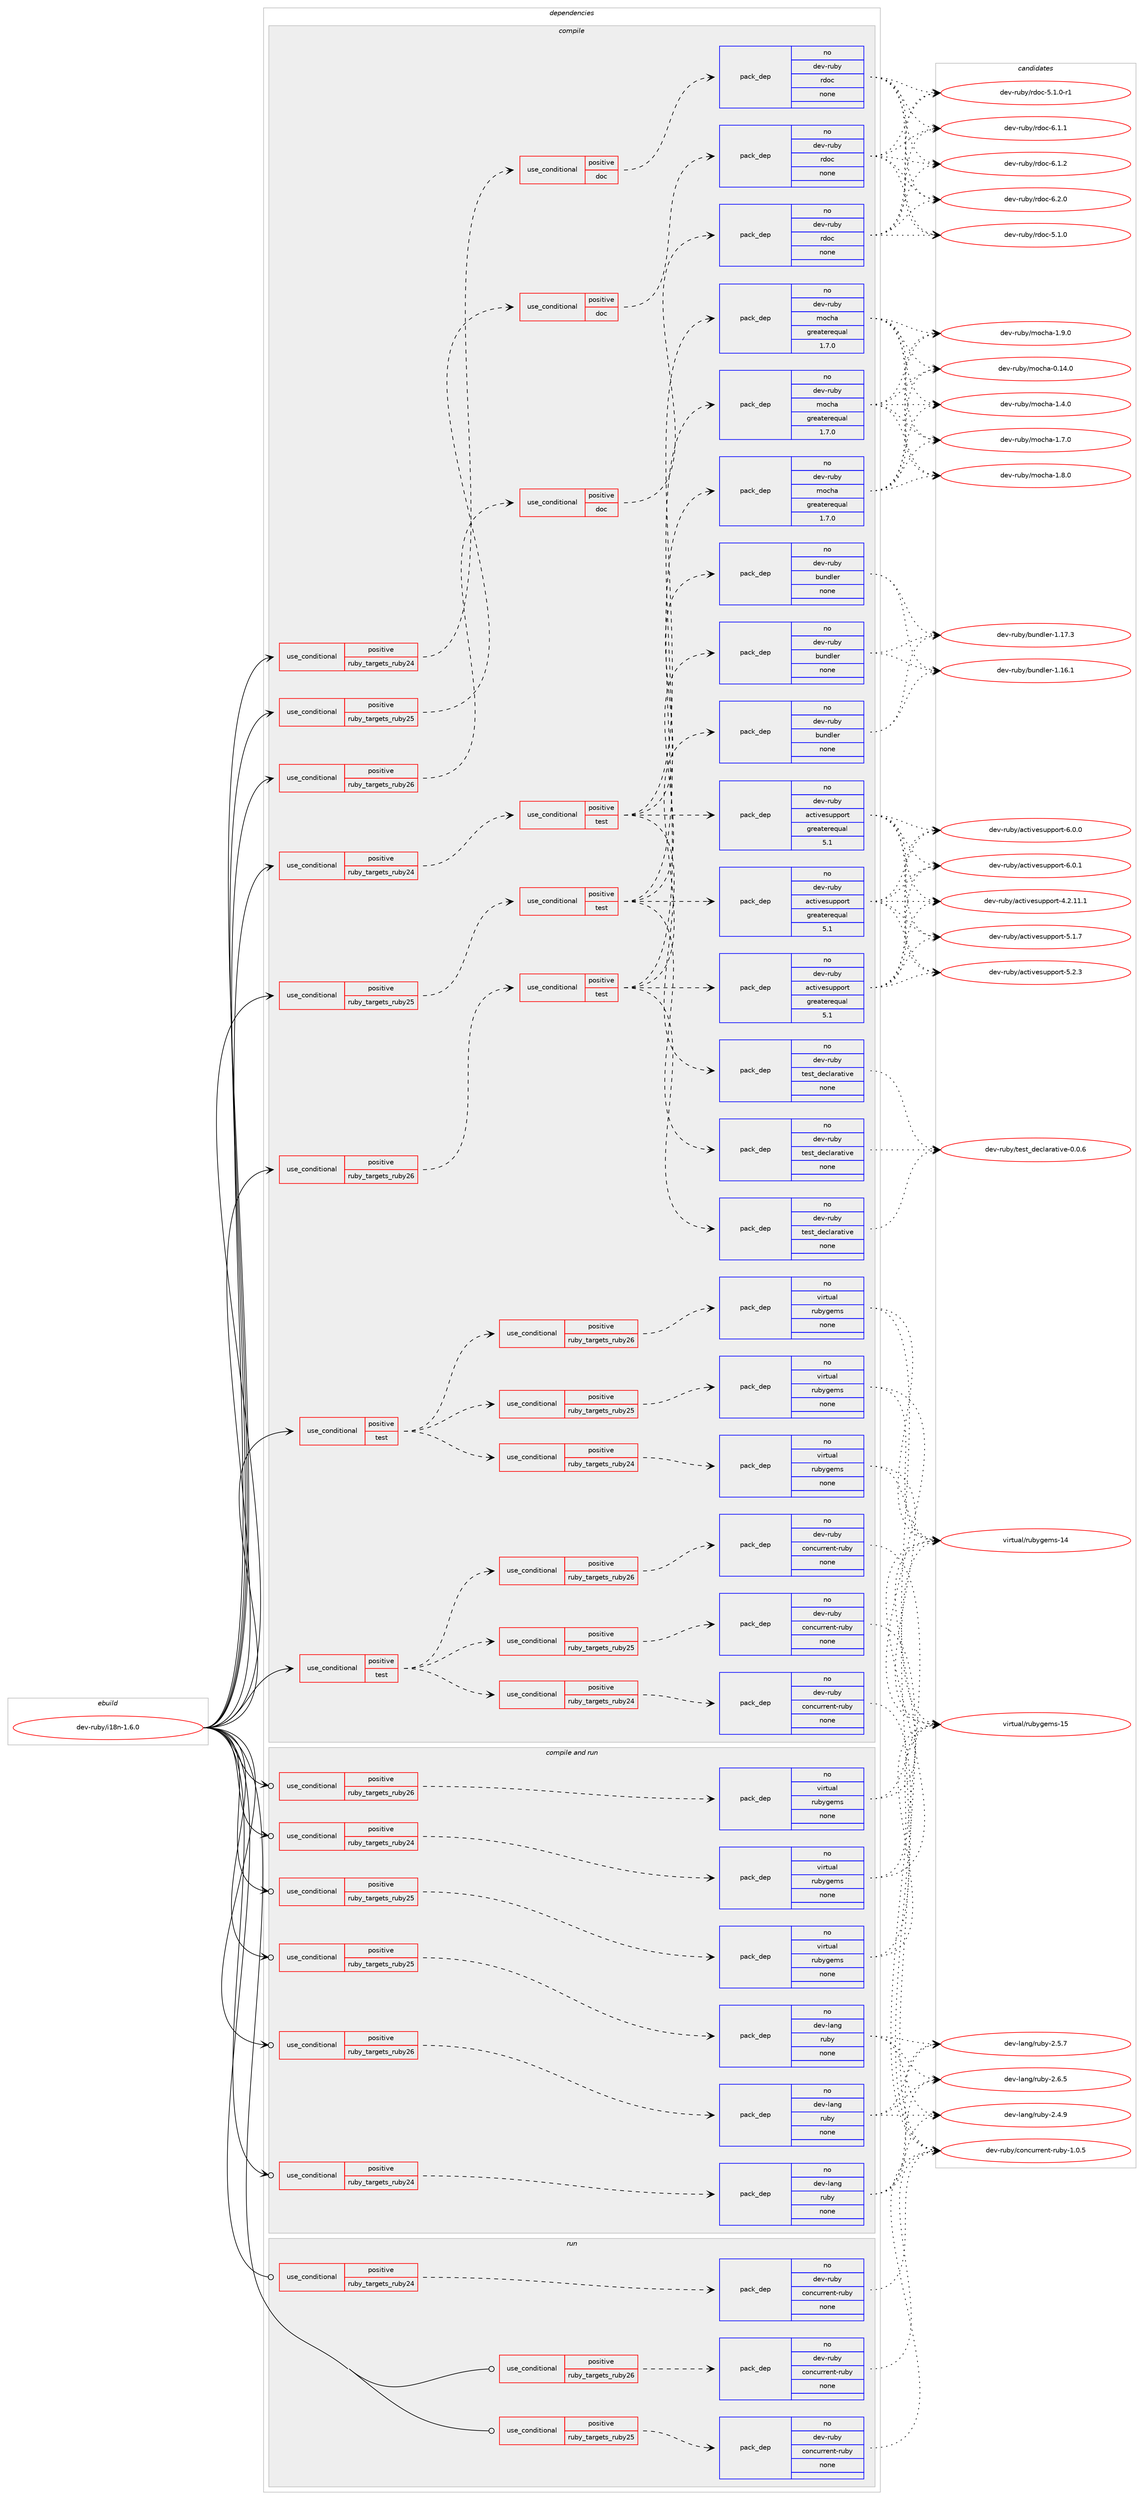 digraph prolog {

# *************
# Graph options
# *************

newrank=true;
concentrate=true;
compound=true;
graph [rankdir=LR,fontname=Helvetica,fontsize=10,ranksep=1.5];#, ranksep=2.5, nodesep=0.2];
edge  [arrowhead=vee];
node  [fontname=Helvetica,fontsize=10];

# **********
# The ebuild
# **********

subgraph cluster_leftcol {
color=gray;
rank=same;
label=<<i>ebuild</i>>;
id [label="dev-ruby/i18n-1.6.0", color=red, width=4, href="../dev-ruby/i18n-1.6.0.svg"];
}

# ****************
# The dependencies
# ****************

subgraph cluster_midcol {
color=gray;
label=<<i>dependencies</i>>;
subgraph cluster_compile {
fillcolor="#eeeeee";
style=filled;
label=<<i>compile</i>>;
subgraph cond165547 {
dependency691480 [label=<<TABLE BORDER="0" CELLBORDER="1" CELLSPACING="0" CELLPADDING="4"><TR><TD ROWSPAN="3" CELLPADDING="10">use_conditional</TD></TR><TR><TD>positive</TD></TR><TR><TD>ruby_targets_ruby24</TD></TR></TABLE>>, shape=none, color=red];
subgraph cond165548 {
dependency691481 [label=<<TABLE BORDER="0" CELLBORDER="1" CELLSPACING="0" CELLPADDING="4"><TR><TD ROWSPAN="3" CELLPADDING="10">use_conditional</TD></TR><TR><TD>positive</TD></TR><TR><TD>doc</TD></TR></TABLE>>, shape=none, color=red];
subgraph pack513960 {
dependency691482 [label=<<TABLE BORDER="0" CELLBORDER="1" CELLSPACING="0" CELLPADDING="4" WIDTH="220"><TR><TD ROWSPAN="6" CELLPADDING="30">pack_dep</TD></TR><TR><TD WIDTH="110">no</TD></TR><TR><TD>dev-ruby</TD></TR><TR><TD>rdoc</TD></TR><TR><TD>none</TD></TR><TR><TD></TD></TR></TABLE>>, shape=none, color=blue];
}
dependency691481:e -> dependency691482:w [weight=20,style="dashed",arrowhead="vee"];
}
dependency691480:e -> dependency691481:w [weight=20,style="dashed",arrowhead="vee"];
}
id:e -> dependency691480:w [weight=20,style="solid",arrowhead="vee"];
subgraph cond165549 {
dependency691483 [label=<<TABLE BORDER="0" CELLBORDER="1" CELLSPACING="0" CELLPADDING="4"><TR><TD ROWSPAN="3" CELLPADDING="10">use_conditional</TD></TR><TR><TD>positive</TD></TR><TR><TD>ruby_targets_ruby24</TD></TR></TABLE>>, shape=none, color=red];
subgraph cond165550 {
dependency691484 [label=<<TABLE BORDER="0" CELLBORDER="1" CELLSPACING="0" CELLPADDING="4"><TR><TD ROWSPAN="3" CELLPADDING="10">use_conditional</TD></TR><TR><TD>positive</TD></TR><TR><TD>test</TD></TR></TABLE>>, shape=none, color=red];
subgraph pack513961 {
dependency691485 [label=<<TABLE BORDER="0" CELLBORDER="1" CELLSPACING="0" CELLPADDING="4" WIDTH="220"><TR><TD ROWSPAN="6" CELLPADDING="30">pack_dep</TD></TR><TR><TD WIDTH="110">no</TD></TR><TR><TD>dev-ruby</TD></TR><TR><TD>activesupport</TD></TR><TR><TD>greaterequal</TD></TR><TR><TD>5.1</TD></TR></TABLE>>, shape=none, color=blue];
}
dependency691484:e -> dependency691485:w [weight=20,style="dashed",arrowhead="vee"];
subgraph pack513962 {
dependency691486 [label=<<TABLE BORDER="0" CELLBORDER="1" CELLSPACING="0" CELLPADDING="4" WIDTH="220"><TR><TD ROWSPAN="6" CELLPADDING="30">pack_dep</TD></TR><TR><TD WIDTH="110">no</TD></TR><TR><TD>dev-ruby</TD></TR><TR><TD>bundler</TD></TR><TR><TD>none</TD></TR><TR><TD></TD></TR></TABLE>>, shape=none, color=blue];
}
dependency691484:e -> dependency691486:w [weight=20,style="dashed",arrowhead="vee"];
subgraph pack513963 {
dependency691487 [label=<<TABLE BORDER="0" CELLBORDER="1" CELLSPACING="0" CELLPADDING="4" WIDTH="220"><TR><TD ROWSPAN="6" CELLPADDING="30">pack_dep</TD></TR><TR><TD WIDTH="110">no</TD></TR><TR><TD>dev-ruby</TD></TR><TR><TD>mocha</TD></TR><TR><TD>greaterequal</TD></TR><TR><TD>1.7.0</TD></TR></TABLE>>, shape=none, color=blue];
}
dependency691484:e -> dependency691487:w [weight=20,style="dashed",arrowhead="vee"];
subgraph pack513964 {
dependency691488 [label=<<TABLE BORDER="0" CELLBORDER="1" CELLSPACING="0" CELLPADDING="4" WIDTH="220"><TR><TD ROWSPAN="6" CELLPADDING="30">pack_dep</TD></TR><TR><TD WIDTH="110">no</TD></TR><TR><TD>dev-ruby</TD></TR><TR><TD>test_declarative</TD></TR><TR><TD>none</TD></TR><TR><TD></TD></TR></TABLE>>, shape=none, color=blue];
}
dependency691484:e -> dependency691488:w [weight=20,style="dashed",arrowhead="vee"];
}
dependency691483:e -> dependency691484:w [weight=20,style="dashed",arrowhead="vee"];
}
id:e -> dependency691483:w [weight=20,style="solid",arrowhead="vee"];
subgraph cond165551 {
dependency691489 [label=<<TABLE BORDER="0" CELLBORDER="1" CELLSPACING="0" CELLPADDING="4"><TR><TD ROWSPAN="3" CELLPADDING="10">use_conditional</TD></TR><TR><TD>positive</TD></TR><TR><TD>ruby_targets_ruby25</TD></TR></TABLE>>, shape=none, color=red];
subgraph cond165552 {
dependency691490 [label=<<TABLE BORDER="0" CELLBORDER="1" CELLSPACING="0" CELLPADDING="4"><TR><TD ROWSPAN="3" CELLPADDING="10">use_conditional</TD></TR><TR><TD>positive</TD></TR><TR><TD>doc</TD></TR></TABLE>>, shape=none, color=red];
subgraph pack513965 {
dependency691491 [label=<<TABLE BORDER="0" CELLBORDER="1" CELLSPACING="0" CELLPADDING="4" WIDTH="220"><TR><TD ROWSPAN="6" CELLPADDING="30">pack_dep</TD></TR><TR><TD WIDTH="110">no</TD></TR><TR><TD>dev-ruby</TD></TR><TR><TD>rdoc</TD></TR><TR><TD>none</TD></TR><TR><TD></TD></TR></TABLE>>, shape=none, color=blue];
}
dependency691490:e -> dependency691491:w [weight=20,style="dashed",arrowhead="vee"];
}
dependency691489:e -> dependency691490:w [weight=20,style="dashed",arrowhead="vee"];
}
id:e -> dependency691489:w [weight=20,style="solid",arrowhead="vee"];
subgraph cond165553 {
dependency691492 [label=<<TABLE BORDER="0" CELLBORDER="1" CELLSPACING="0" CELLPADDING="4"><TR><TD ROWSPAN="3" CELLPADDING="10">use_conditional</TD></TR><TR><TD>positive</TD></TR><TR><TD>ruby_targets_ruby25</TD></TR></TABLE>>, shape=none, color=red];
subgraph cond165554 {
dependency691493 [label=<<TABLE BORDER="0" CELLBORDER="1" CELLSPACING="0" CELLPADDING="4"><TR><TD ROWSPAN="3" CELLPADDING="10">use_conditional</TD></TR><TR><TD>positive</TD></TR><TR><TD>test</TD></TR></TABLE>>, shape=none, color=red];
subgraph pack513966 {
dependency691494 [label=<<TABLE BORDER="0" CELLBORDER="1" CELLSPACING="0" CELLPADDING="4" WIDTH="220"><TR><TD ROWSPAN="6" CELLPADDING="30">pack_dep</TD></TR><TR><TD WIDTH="110">no</TD></TR><TR><TD>dev-ruby</TD></TR><TR><TD>activesupport</TD></TR><TR><TD>greaterequal</TD></TR><TR><TD>5.1</TD></TR></TABLE>>, shape=none, color=blue];
}
dependency691493:e -> dependency691494:w [weight=20,style="dashed",arrowhead="vee"];
subgraph pack513967 {
dependency691495 [label=<<TABLE BORDER="0" CELLBORDER="1" CELLSPACING="0" CELLPADDING="4" WIDTH="220"><TR><TD ROWSPAN="6" CELLPADDING="30">pack_dep</TD></TR><TR><TD WIDTH="110">no</TD></TR><TR><TD>dev-ruby</TD></TR><TR><TD>bundler</TD></TR><TR><TD>none</TD></TR><TR><TD></TD></TR></TABLE>>, shape=none, color=blue];
}
dependency691493:e -> dependency691495:w [weight=20,style="dashed",arrowhead="vee"];
subgraph pack513968 {
dependency691496 [label=<<TABLE BORDER="0" CELLBORDER="1" CELLSPACING="0" CELLPADDING="4" WIDTH="220"><TR><TD ROWSPAN="6" CELLPADDING="30">pack_dep</TD></TR><TR><TD WIDTH="110">no</TD></TR><TR><TD>dev-ruby</TD></TR><TR><TD>mocha</TD></TR><TR><TD>greaterequal</TD></TR><TR><TD>1.7.0</TD></TR></TABLE>>, shape=none, color=blue];
}
dependency691493:e -> dependency691496:w [weight=20,style="dashed",arrowhead="vee"];
subgraph pack513969 {
dependency691497 [label=<<TABLE BORDER="0" CELLBORDER="1" CELLSPACING="0" CELLPADDING="4" WIDTH="220"><TR><TD ROWSPAN="6" CELLPADDING="30">pack_dep</TD></TR><TR><TD WIDTH="110">no</TD></TR><TR><TD>dev-ruby</TD></TR><TR><TD>test_declarative</TD></TR><TR><TD>none</TD></TR><TR><TD></TD></TR></TABLE>>, shape=none, color=blue];
}
dependency691493:e -> dependency691497:w [weight=20,style="dashed",arrowhead="vee"];
}
dependency691492:e -> dependency691493:w [weight=20,style="dashed",arrowhead="vee"];
}
id:e -> dependency691492:w [weight=20,style="solid",arrowhead="vee"];
subgraph cond165555 {
dependency691498 [label=<<TABLE BORDER="0" CELLBORDER="1" CELLSPACING="0" CELLPADDING="4"><TR><TD ROWSPAN="3" CELLPADDING="10">use_conditional</TD></TR><TR><TD>positive</TD></TR><TR><TD>ruby_targets_ruby26</TD></TR></TABLE>>, shape=none, color=red];
subgraph cond165556 {
dependency691499 [label=<<TABLE BORDER="0" CELLBORDER="1" CELLSPACING="0" CELLPADDING="4"><TR><TD ROWSPAN="3" CELLPADDING="10">use_conditional</TD></TR><TR><TD>positive</TD></TR><TR><TD>doc</TD></TR></TABLE>>, shape=none, color=red];
subgraph pack513970 {
dependency691500 [label=<<TABLE BORDER="0" CELLBORDER="1" CELLSPACING="0" CELLPADDING="4" WIDTH="220"><TR><TD ROWSPAN="6" CELLPADDING="30">pack_dep</TD></TR><TR><TD WIDTH="110">no</TD></TR><TR><TD>dev-ruby</TD></TR><TR><TD>rdoc</TD></TR><TR><TD>none</TD></TR><TR><TD></TD></TR></TABLE>>, shape=none, color=blue];
}
dependency691499:e -> dependency691500:w [weight=20,style="dashed",arrowhead="vee"];
}
dependency691498:e -> dependency691499:w [weight=20,style="dashed",arrowhead="vee"];
}
id:e -> dependency691498:w [weight=20,style="solid",arrowhead="vee"];
subgraph cond165557 {
dependency691501 [label=<<TABLE BORDER="0" CELLBORDER="1" CELLSPACING="0" CELLPADDING="4"><TR><TD ROWSPAN="3" CELLPADDING="10">use_conditional</TD></TR><TR><TD>positive</TD></TR><TR><TD>ruby_targets_ruby26</TD></TR></TABLE>>, shape=none, color=red];
subgraph cond165558 {
dependency691502 [label=<<TABLE BORDER="0" CELLBORDER="1" CELLSPACING="0" CELLPADDING="4"><TR><TD ROWSPAN="3" CELLPADDING="10">use_conditional</TD></TR><TR><TD>positive</TD></TR><TR><TD>test</TD></TR></TABLE>>, shape=none, color=red];
subgraph pack513971 {
dependency691503 [label=<<TABLE BORDER="0" CELLBORDER="1" CELLSPACING="0" CELLPADDING="4" WIDTH="220"><TR><TD ROWSPAN="6" CELLPADDING="30">pack_dep</TD></TR><TR><TD WIDTH="110">no</TD></TR><TR><TD>dev-ruby</TD></TR><TR><TD>activesupport</TD></TR><TR><TD>greaterequal</TD></TR><TR><TD>5.1</TD></TR></TABLE>>, shape=none, color=blue];
}
dependency691502:e -> dependency691503:w [weight=20,style="dashed",arrowhead="vee"];
subgraph pack513972 {
dependency691504 [label=<<TABLE BORDER="0" CELLBORDER="1" CELLSPACING="0" CELLPADDING="4" WIDTH="220"><TR><TD ROWSPAN="6" CELLPADDING="30">pack_dep</TD></TR><TR><TD WIDTH="110">no</TD></TR><TR><TD>dev-ruby</TD></TR><TR><TD>bundler</TD></TR><TR><TD>none</TD></TR><TR><TD></TD></TR></TABLE>>, shape=none, color=blue];
}
dependency691502:e -> dependency691504:w [weight=20,style="dashed",arrowhead="vee"];
subgraph pack513973 {
dependency691505 [label=<<TABLE BORDER="0" CELLBORDER="1" CELLSPACING="0" CELLPADDING="4" WIDTH="220"><TR><TD ROWSPAN="6" CELLPADDING="30">pack_dep</TD></TR><TR><TD WIDTH="110">no</TD></TR><TR><TD>dev-ruby</TD></TR><TR><TD>mocha</TD></TR><TR><TD>greaterequal</TD></TR><TR><TD>1.7.0</TD></TR></TABLE>>, shape=none, color=blue];
}
dependency691502:e -> dependency691505:w [weight=20,style="dashed",arrowhead="vee"];
subgraph pack513974 {
dependency691506 [label=<<TABLE BORDER="0" CELLBORDER="1" CELLSPACING="0" CELLPADDING="4" WIDTH="220"><TR><TD ROWSPAN="6" CELLPADDING="30">pack_dep</TD></TR><TR><TD WIDTH="110">no</TD></TR><TR><TD>dev-ruby</TD></TR><TR><TD>test_declarative</TD></TR><TR><TD>none</TD></TR><TR><TD></TD></TR></TABLE>>, shape=none, color=blue];
}
dependency691502:e -> dependency691506:w [weight=20,style="dashed",arrowhead="vee"];
}
dependency691501:e -> dependency691502:w [weight=20,style="dashed",arrowhead="vee"];
}
id:e -> dependency691501:w [weight=20,style="solid",arrowhead="vee"];
subgraph cond165559 {
dependency691507 [label=<<TABLE BORDER="0" CELLBORDER="1" CELLSPACING="0" CELLPADDING="4"><TR><TD ROWSPAN="3" CELLPADDING="10">use_conditional</TD></TR><TR><TD>positive</TD></TR><TR><TD>test</TD></TR></TABLE>>, shape=none, color=red];
subgraph cond165560 {
dependency691508 [label=<<TABLE BORDER="0" CELLBORDER="1" CELLSPACING="0" CELLPADDING="4"><TR><TD ROWSPAN="3" CELLPADDING="10">use_conditional</TD></TR><TR><TD>positive</TD></TR><TR><TD>ruby_targets_ruby24</TD></TR></TABLE>>, shape=none, color=red];
subgraph pack513975 {
dependency691509 [label=<<TABLE BORDER="0" CELLBORDER="1" CELLSPACING="0" CELLPADDING="4" WIDTH="220"><TR><TD ROWSPAN="6" CELLPADDING="30">pack_dep</TD></TR><TR><TD WIDTH="110">no</TD></TR><TR><TD>dev-ruby</TD></TR><TR><TD>concurrent-ruby</TD></TR><TR><TD>none</TD></TR><TR><TD></TD></TR></TABLE>>, shape=none, color=blue];
}
dependency691508:e -> dependency691509:w [weight=20,style="dashed",arrowhead="vee"];
}
dependency691507:e -> dependency691508:w [weight=20,style="dashed",arrowhead="vee"];
subgraph cond165561 {
dependency691510 [label=<<TABLE BORDER="0" CELLBORDER="1" CELLSPACING="0" CELLPADDING="4"><TR><TD ROWSPAN="3" CELLPADDING="10">use_conditional</TD></TR><TR><TD>positive</TD></TR><TR><TD>ruby_targets_ruby25</TD></TR></TABLE>>, shape=none, color=red];
subgraph pack513976 {
dependency691511 [label=<<TABLE BORDER="0" CELLBORDER="1" CELLSPACING="0" CELLPADDING="4" WIDTH="220"><TR><TD ROWSPAN="6" CELLPADDING="30">pack_dep</TD></TR><TR><TD WIDTH="110">no</TD></TR><TR><TD>dev-ruby</TD></TR><TR><TD>concurrent-ruby</TD></TR><TR><TD>none</TD></TR><TR><TD></TD></TR></TABLE>>, shape=none, color=blue];
}
dependency691510:e -> dependency691511:w [weight=20,style="dashed",arrowhead="vee"];
}
dependency691507:e -> dependency691510:w [weight=20,style="dashed",arrowhead="vee"];
subgraph cond165562 {
dependency691512 [label=<<TABLE BORDER="0" CELLBORDER="1" CELLSPACING="0" CELLPADDING="4"><TR><TD ROWSPAN="3" CELLPADDING="10">use_conditional</TD></TR><TR><TD>positive</TD></TR><TR><TD>ruby_targets_ruby26</TD></TR></TABLE>>, shape=none, color=red];
subgraph pack513977 {
dependency691513 [label=<<TABLE BORDER="0" CELLBORDER="1" CELLSPACING="0" CELLPADDING="4" WIDTH="220"><TR><TD ROWSPAN="6" CELLPADDING="30">pack_dep</TD></TR><TR><TD WIDTH="110">no</TD></TR><TR><TD>dev-ruby</TD></TR><TR><TD>concurrent-ruby</TD></TR><TR><TD>none</TD></TR><TR><TD></TD></TR></TABLE>>, shape=none, color=blue];
}
dependency691512:e -> dependency691513:w [weight=20,style="dashed",arrowhead="vee"];
}
dependency691507:e -> dependency691512:w [weight=20,style="dashed",arrowhead="vee"];
}
id:e -> dependency691507:w [weight=20,style="solid",arrowhead="vee"];
subgraph cond165563 {
dependency691514 [label=<<TABLE BORDER="0" CELLBORDER="1" CELLSPACING="0" CELLPADDING="4"><TR><TD ROWSPAN="3" CELLPADDING="10">use_conditional</TD></TR><TR><TD>positive</TD></TR><TR><TD>test</TD></TR></TABLE>>, shape=none, color=red];
subgraph cond165564 {
dependency691515 [label=<<TABLE BORDER="0" CELLBORDER="1" CELLSPACING="0" CELLPADDING="4"><TR><TD ROWSPAN="3" CELLPADDING="10">use_conditional</TD></TR><TR><TD>positive</TD></TR><TR><TD>ruby_targets_ruby24</TD></TR></TABLE>>, shape=none, color=red];
subgraph pack513978 {
dependency691516 [label=<<TABLE BORDER="0" CELLBORDER="1" CELLSPACING="0" CELLPADDING="4" WIDTH="220"><TR><TD ROWSPAN="6" CELLPADDING="30">pack_dep</TD></TR><TR><TD WIDTH="110">no</TD></TR><TR><TD>virtual</TD></TR><TR><TD>rubygems</TD></TR><TR><TD>none</TD></TR><TR><TD></TD></TR></TABLE>>, shape=none, color=blue];
}
dependency691515:e -> dependency691516:w [weight=20,style="dashed",arrowhead="vee"];
}
dependency691514:e -> dependency691515:w [weight=20,style="dashed",arrowhead="vee"];
subgraph cond165565 {
dependency691517 [label=<<TABLE BORDER="0" CELLBORDER="1" CELLSPACING="0" CELLPADDING="4"><TR><TD ROWSPAN="3" CELLPADDING="10">use_conditional</TD></TR><TR><TD>positive</TD></TR><TR><TD>ruby_targets_ruby25</TD></TR></TABLE>>, shape=none, color=red];
subgraph pack513979 {
dependency691518 [label=<<TABLE BORDER="0" CELLBORDER="1" CELLSPACING="0" CELLPADDING="4" WIDTH="220"><TR><TD ROWSPAN="6" CELLPADDING="30">pack_dep</TD></TR><TR><TD WIDTH="110">no</TD></TR><TR><TD>virtual</TD></TR><TR><TD>rubygems</TD></TR><TR><TD>none</TD></TR><TR><TD></TD></TR></TABLE>>, shape=none, color=blue];
}
dependency691517:e -> dependency691518:w [weight=20,style="dashed",arrowhead="vee"];
}
dependency691514:e -> dependency691517:w [weight=20,style="dashed",arrowhead="vee"];
subgraph cond165566 {
dependency691519 [label=<<TABLE BORDER="0" CELLBORDER="1" CELLSPACING="0" CELLPADDING="4"><TR><TD ROWSPAN="3" CELLPADDING="10">use_conditional</TD></TR><TR><TD>positive</TD></TR><TR><TD>ruby_targets_ruby26</TD></TR></TABLE>>, shape=none, color=red];
subgraph pack513980 {
dependency691520 [label=<<TABLE BORDER="0" CELLBORDER="1" CELLSPACING="0" CELLPADDING="4" WIDTH="220"><TR><TD ROWSPAN="6" CELLPADDING="30">pack_dep</TD></TR><TR><TD WIDTH="110">no</TD></TR><TR><TD>virtual</TD></TR><TR><TD>rubygems</TD></TR><TR><TD>none</TD></TR><TR><TD></TD></TR></TABLE>>, shape=none, color=blue];
}
dependency691519:e -> dependency691520:w [weight=20,style="dashed",arrowhead="vee"];
}
dependency691514:e -> dependency691519:w [weight=20,style="dashed",arrowhead="vee"];
}
id:e -> dependency691514:w [weight=20,style="solid",arrowhead="vee"];
}
subgraph cluster_compileandrun {
fillcolor="#eeeeee";
style=filled;
label=<<i>compile and run</i>>;
subgraph cond165567 {
dependency691521 [label=<<TABLE BORDER="0" CELLBORDER="1" CELLSPACING="0" CELLPADDING="4"><TR><TD ROWSPAN="3" CELLPADDING="10">use_conditional</TD></TR><TR><TD>positive</TD></TR><TR><TD>ruby_targets_ruby24</TD></TR></TABLE>>, shape=none, color=red];
subgraph pack513981 {
dependency691522 [label=<<TABLE BORDER="0" CELLBORDER="1" CELLSPACING="0" CELLPADDING="4" WIDTH="220"><TR><TD ROWSPAN="6" CELLPADDING="30">pack_dep</TD></TR><TR><TD WIDTH="110">no</TD></TR><TR><TD>dev-lang</TD></TR><TR><TD>ruby</TD></TR><TR><TD>none</TD></TR><TR><TD></TD></TR></TABLE>>, shape=none, color=blue];
}
dependency691521:e -> dependency691522:w [weight=20,style="dashed",arrowhead="vee"];
}
id:e -> dependency691521:w [weight=20,style="solid",arrowhead="odotvee"];
subgraph cond165568 {
dependency691523 [label=<<TABLE BORDER="0" CELLBORDER="1" CELLSPACING="0" CELLPADDING="4"><TR><TD ROWSPAN="3" CELLPADDING="10">use_conditional</TD></TR><TR><TD>positive</TD></TR><TR><TD>ruby_targets_ruby24</TD></TR></TABLE>>, shape=none, color=red];
subgraph pack513982 {
dependency691524 [label=<<TABLE BORDER="0" CELLBORDER="1" CELLSPACING="0" CELLPADDING="4" WIDTH="220"><TR><TD ROWSPAN="6" CELLPADDING="30">pack_dep</TD></TR><TR><TD WIDTH="110">no</TD></TR><TR><TD>virtual</TD></TR><TR><TD>rubygems</TD></TR><TR><TD>none</TD></TR><TR><TD></TD></TR></TABLE>>, shape=none, color=blue];
}
dependency691523:e -> dependency691524:w [weight=20,style="dashed",arrowhead="vee"];
}
id:e -> dependency691523:w [weight=20,style="solid",arrowhead="odotvee"];
subgraph cond165569 {
dependency691525 [label=<<TABLE BORDER="0" CELLBORDER="1" CELLSPACING="0" CELLPADDING="4"><TR><TD ROWSPAN="3" CELLPADDING="10">use_conditional</TD></TR><TR><TD>positive</TD></TR><TR><TD>ruby_targets_ruby25</TD></TR></TABLE>>, shape=none, color=red];
subgraph pack513983 {
dependency691526 [label=<<TABLE BORDER="0" CELLBORDER="1" CELLSPACING="0" CELLPADDING="4" WIDTH="220"><TR><TD ROWSPAN="6" CELLPADDING="30">pack_dep</TD></TR><TR><TD WIDTH="110">no</TD></TR><TR><TD>dev-lang</TD></TR><TR><TD>ruby</TD></TR><TR><TD>none</TD></TR><TR><TD></TD></TR></TABLE>>, shape=none, color=blue];
}
dependency691525:e -> dependency691526:w [weight=20,style="dashed",arrowhead="vee"];
}
id:e -> dependency691525:w [weight=20,style="solid",arrowhead="odotvee"];
subgraph cond165570 {
dependency691527 [label=<<TABLE BORDER="0" CELLBORDER="1" CELLSPACING="0" CELLPADDING="4"><TR><TD ROWSPAN="3" CELLPADDING="10">use_conditional</TD></TR><TR><TD>positive</TD></TR><TR><TD>ruby_targets_ruby25</TD></TR></TABLE>>, shape=none, color=red];
subgraph pack513984 {
dependency691528 [label=<<TABLE BORDER="0" CELLBORDER="1" CELLSPACING="0" CELLPADDING="4" WIDTH="220"><TR><TD ROWSPAN="6" CELLPADDING="30">pack_dep</TD></TR><TR><TD WIDTH="110">no</TD></TR><TR><TD>virtual</TD></TR><TR><TD>rubygems</TD></TR><TR><TD>none</TD></TR><TR><TD></TD></TR></TABLE>>, shape=none, color=blue];
}
dependency691527:e -> dependency691528:w [weight=20,style="dashed",arrowhead="vee"];
}
id:e -> dependency691527:w [weight=20,style="solid",arrowhead="odotvee"];
subgraph cond165571 {
dependency691529 [label=<<TABLE BORDER="0" CELLBORDER="1" CELLSPACING="0" CELLPADDING="4"><TR><TD ROWSPAN="3" CELLPADDING="10">use_conditional</TD></TR><TR><TD>positive</TD></TR><TR><TD>ruby_targets_ruby26</TD></TR></TABLE>>, shape=none, color=red];
subgraph pack513985 {
dependency691530 [label=<<TABLE BORDER="0" CELLBORDER="1" CELLSPACING="0" CELLPADDING="4" WIDTH="220"><TR><TD ROWSPAN="6" CELLPADDING="30">pack_dep</TD></TR><TR><TD WIDTH="110">no</TD></TR><TR><TD>dev-lang</TD></TR><TR><TD>ruby</TD></TR><TR><TD>none</TD></TR><TR><TD></TD></TR></TABLE>>, shape=none, color=blue];
}
dependency691529:e -> dependency691530:w [weight=20,style="dashed",arrowhead="vee"];
}
id:e -> dependency691529:w [weight=20,style="solid",arrowhead="odotvee"];
subgraph cond165572 {
dependency691531 [label=<<TABLE BORDER="0" CELLBORDER="1" CELLSPACING="0" CELLPADDING="4"><TR><TD ROWSPAN="3" CELLPADDING="10">use_conditional</TD></TR><TR><TD>positive</TD></TR><TR><TD>ruby_targets_ruby26</TD></TR></TABLE>>, shape=none, color=red];
subgraph pack513986 {
dependency691532 [label=<<TABLE BORDER="0" CELLBORDER="1" CELLSPACING="0" CELLPADDING="4" WIDTH="220"><TR><TD ROWSPAN="6" CELLPADDING="30">pack_dep</TD></TR><TR><TD WIDTH="110">no</TD></TR><TR><TD>virtual</TD></TR><TR><TD>rubygems</TD></TR><TR><TD>none</TD></TR><TR><TD></TD></TR></TABLE>>, shape=none, color=blue];
}
dependency691531:e -> dependency691532:w [weight=20,style="dashed",arrowhead="vee"];
}
id:e -> dependency691531:w [weight=20,style="solid",arrowhead="odotvee"];
}
subgraph cluster_run {
fillcolor="#eeeeee";
style=filled;
label=<<i>run</i>>;
subgraph cond165573 {
dependency691533 [label=<<TABLE BORDER="0" CELLBORDER="1" CELLSPACING="0" CELLPADDING="4"><TR><TD ROWSPAN="3" CELLPADDING="10">use_conditional</TD></TR><TR><TD>positive</TD></TR><TR><TD>ruby_targets_ruby24</TD></TR></TABLE>>, shape=none, color=red];
subgraph pack513987 {
dependency691534 [label=<<TABLE BORDER="0" CELLBORDER="1" CELLSPACING="0" CELLPADDING="4" WIDTH="220"><TR><TD ROWSPAN="6" CELLPADDING="30">pack_dep</TD></TR><TR><TD WIDTH="110">no</TD></TR><TR><TD>dev-ruby</TD></TR><TR><TD>concurrent-ruby</TD></TR><TR><TD>none</TD></TR><TR><TD></TD></TR></TABLE>>, shape=none, color=blue];
}
dependency691533:e -> dependency691534:w [weight=20,style="dashed",arrowhead="vee"];
}
id:e -> dependency691533:w [weight=20,style="solid",arrowhead="odot"];
subgraph cond165574 {
dependency691535 [label=<<TABLE BORDER="0" CELLBORDER="1" CELLSPACING="0" CELLPADDING="4"><TR><TD ROWSPAN="3" CELLPADDING="10">use_conditional</TD></TR><TR><TD>positive</TD></TR><TR><TD>ruby_targets_ruby25</TD></TR></TABLE>>, shape=none, color=red];
subgraph pack513988 {
dependency691536 [label=<<TABLE BORDER="0" CELLBORDER="1" CELLSPACING="0" CELLPADDING="4" WIDTH="220"><TR><TD ROWSPAN="6" CELLPADDING="30">pack_dep</TD></TR><TR><TD WIDTH="110">no</TD></TR><TR><TD>dev-ruby</TD></TR><TR><TD>concurrent-ruby</TD></TR><TR><TD>none</TD></TR><TR><TD></TD></TR></TABLE>>, shape=none, color=blue];
}
dependency691535:e -> dependency691536:w [weight=20,style="dashed",arrowhead="vee"];
}
id:e -> dependency691535:w [weight=20,style="solid",arrowhead="odot"];
subgraph cond165575 {
dependency691537 [label=<<TABLE BORDER="0" CELLBORDER="1" CELLSPACING="0" CELLPADDING="4"><TR><TD ROWSPAN="3" CELLPADDING="10">use_conditional</TD></TR><TR><TD>positive</TD></TR><TR><TD>ruby_targets_ruby26</TD></TR></TABLE>>, shape=none, color=red];
subgraph pack513989 {
dependency691538 [label=<<TABLE BORDER="0" CELLBORDER="1" CELLSPACING="0" CELLPADDING="4" WIDTH="220"><TR><TD ROWSPAN="6" CELLPADDING="30">pack_dep</TD></TR><TR><TD WIDTH="110">no</TD></TR><TR><TD>dev-ruby</TD></TR><TR><TD>concurrent-ruby</TD></TR><TR><TD>none</TD></TR><TR><TD></TD></TR></TABLE>>, shape=none, color=blue];
}
dependency691537:e -> dependency691538:w [weight=20,style="dashed",arrowhead="vee"];
}
id:e -> dependency691537:w [weight=20,style="solid",arrowhead="odot"];
}
}

# **************
# The candidates
# **************

subgraph cluster_choices {
rank=same;
color=gray;
label=<<i>candidates</i>>;

subgraph choice513960 {
color=black;
nodesep=1;
choice10010111845114117981214711410011199455346494648 [label="dev-ruby/rdoc-5.1.0", color=red, width=4,href="../dev-ruby/rdoc-5.1.0.svg"];
choice100101118451141179812147114100111994553464946484511449 [label="dev-ruby/rdoc-5.1.0-r1", color=red, width=4,href="../dev-ruby/rdoc-5.1.0-r1.svg"];
choice10010111845114117981214711410011199455446494649 [label="dev-ruby/rdoc-6.1.1", color=red, width=4,href="../dev-ruby/rdoc-6.1.1.svg"];
choice10010111845114117981214711410011199455446494650 [label="dev-ruby/rdoc-6.1.2", color=red, width=4,href="../dev-ruby/rdoc-6.1.2.svg"];
choice10010111845114117981214711410011199455446504648 [label="dev-ruby/rdoc-6.2.0", color=red, width=4,href="../dev-ruby/rdoc-6.2.0.svg"];
dependency691482:e -> choice10010111845114117981214711410011199455346494648:w [style=dotted,weight="100"];
dependency691482:e -> choice100101118451141179812147114100111994553464946484511449:w [style=dotted,weight="100"];
dependency691482:e -> choice10010111845114117981214711410011199455446494649:w [style=dotted,weight="100"];
dependency691482:e -> choice10010111845114117981214711410011199455446494650:w [style=dotted,weight="100"];
dependency691482:e -> choice10010111845114117981214711410011199455446504648:w [style=dotted,weight="100"];
}
subgraph choice513961 {
color=black;
nodesep=1;
choice1001011184511411798121479799116105118101115117112112111114116455246504649494649 [label="dev-ruby/activesupport-4.2.11.1", color=red, width=4,href="../dev-ruby/activesupport-4.2.11.1.svg"];
choice1001011184511411798121479799116105118101115117112112111114116455346494655 [label="dev-ruby/activesupport-5.1.7", color=red, width=4,href="../dev-ruby/activesupport-5.1.7.svg"];
choice1001011184511411798121479799116105118101115117112112111114116455346504651 [label="dev-ruby/activesupport-5.2.3", color=red, width=4,href="../dev-ruby/activesupport-5.2.3.svg"];
choice1001011184511411798121479799116105118101115117112112111114116455446484648 [label="dev-ruby/activesupport-6.0.0", color=red, width=4,href="../dev-ruby/activesupport-6.0.0.svg"];
choice1001011184511411798121479799116105118101115117112112111114116455446484649 [label="dev-ruby/activesupport-6.0.1", color=red, width=4,href="../dev-ruby/activesupport-6.0.1.svg"];
dependency691485:e -> choice1001011184511411798121479799116105118101115117112112111114116455246504649494649:w [style=dotted,weight="100"];
dependency691485:e -> choice1001011184511411798121479799116105118101115117112112111114116455346494655:w [style=dotted,weight="100"];
dependency691485:e -> choice1001011184511411798121479799116105118101115117112112111114116455346504651:w [style=dotted,weight="100"];
dependency691485:e -> choice1001011184511411798121479799116105118101115117112112111114116455446484648:w [style=dotted,weight="100"];
dependency691485:e -> choice1001011184511411798121479799116105118101115117112112111114116455446484649:w [style=dotted,weight="100"];
}
subgraph choice513962 {
color=black;
nodesep=1;
choice1001011184511411798121479811711010010810111445494649544649 [label="dev-ruby/bundler-1.16.1", color=red, width=4,href="../dev-ruby/bundler-1.16.1.svg"];
choice1001011184511411798121479811711010010810111445494649554651 [label="dev-ruby/bundler-1.17.3", color=red, width=4,href="../dev-ruby/bundler-1.17.3.svg"];
dependency691486:e -> choice1001011184511411798121479811711010010810111445494649544649:w [style=dotted,weight="100"];
dependency691486:e -> choice1001011184511411798121479811711010010810111445494649554651:w [style=dotted,weight="100"];
}
subgraph choice513963 {
color=black;
nodesep=1;
choice100101118451141179812147109111991049745484649524648 [label="dev-ruby/mocha-0.14.0", color=red, width=4,href="../dev-ruby/mocha-0.14.0.svg"];
choice1001011184511411798121471091119910497454946524648 [label="dev-ruby/mocha-1.4.0", color=red, width=4,href="../dev-ruby/mocha-1.4.0.svg"];
choice1001011184511411798121471091119910497454946554648 [label="dev-ruby/mocha-1.7.0", color=red, width=4,href="../dev-ruby/mocha-1.7.0.svg"];
choice1001011184511411798121471091119910497454946564648 [label="dev-ruby/mocha-1.8.0", color=red, width=4,href="../dev-ruby/mocha-1.8.0.svg"];
choice1001011184511411798121471091119910497454946574648 [label="dev-ruby/mocha-1.9.0", color=red, width=4,href="../dev-ruby/mocha-1.9.0.svg"];
dependency691487:e -> choice100101118451141179812147109111991049745484649524648:w [style=dotted,weight="100"];
dependency691487:e -> choice1001011184511411798121471091119910497454946524648:w [style=dotted,weight="100"];
dependency691487:e -> choice1001011184511411798121471091119910497454946554648:w [style=dotted,weight="100"];
dependency691487:e -> choice1001011184511411798121471091119910497454946564648:w [style=dotted,weight="100"];
dependency691487:e -> choice1001011184511411798121471091119910497454946574648:w [style=dotted,weight="100"];
}
subgraph choice513964 {
color=black;
nodesep=1;
choice10010111845114117981214711610111511695100101991089711497116105118101454846484654 [label="dev-ruby/test_declarative-0.0.6", color=red, width=4,href="../dev-ruby/test_declarative-0.0.6.svg"];
dependency691488:e -> choice10010111845114117981214711610111511695100101991089711497116105118101454846484654:w [style=dotted,weight="100"];
}
subgraph choice513965 {
color=black;
nodesep=1;
choice10010111845114117981214711410011199455346494648 [label="dev-ruby/rdoc-5.1.0", color=red, width=4,href="../dev-ruby/rdoc-5.1.0.svg"];
choice100101118451141179812147114100111994553464946484511449 [label="dev-ruby/rdoc-5.1.0-r1", color=red, width=4,href="../dev-ruby/rdoc-5.1.0-r1.svg"];
choice10010111845114117981214711410011199455446494649 [label="dev-ruby/rdoc-6.1.1", color=red, width=4,href="../dev-ruby/rdoc-6.1.1.svg"];
choice10010111845114117981214711410011199455446494650 [label="dev-ruby/rdoc-6.1.2", color=red, width=4,href="../dev-ruby/rdoc-6.1.2.svg"];
choice10010111845114117981214711410011199455446504648 [label="dev-ruby/rdoc-6.2.0", color=red, width=4,href="../dev-ruby/rdoc-6.2.0.svg"];
dependency691491:e -> choice10010111845114117981214711410011199455346494648:w [style=dotted,weight="100"];
dependency691491:e -> choice100101118451141179812147114100111994553464946484511449:w [style=dotted,weight="100"];
dependency691491:e -> choice10010111845114117981214711410011199455446494649:w [style=dotted,weight="100"];
dependency691491:e -> choice10010111845114117981214711410011199455446494650:w [style=dotted,weight="100"];
dependency691491:e -> choice10010111845114117981214711410011199455446504648:w [style=dotted,weight="100"];
}
subgraph choice513966 {
color=black;
nodesep=1;
choice1001011184511411798121479799116105118101115117112112111114116455246504649494649 [label="dev-ruby/activesupport-4.2.11.1", color=red, width=4,href="../dev-ruby/activesupport-4.2.11.1.svg"];
choice1001011184511411798121479799116105118101115117112112111114116455346494655 [label="dev-ruby/activesupport-5.1.7", color=red, width=4,href="../dev-ruby/activesupport-5.1.7.svg"];
choice1001011184511411798121479799116105118101115117112112111114116455346504651 [label="dev-ruby/activesupport-5.2.3", color=red, width=4,href="../dev-ruby/activesupport-5.2.3.svg"];
choice1001011184511411798121479799116105118101115117112112111114116455446484648 [label="dev-ruby/activesupport-6.0.0", color=red, width=4,href="../dev-ruby/activesupport-6.0.0.svg"];
choice1001011184511411798121479799116105118101115117112112111114116455446484649 [label="dev-ruby/activesupport-6.0.1", color=red, width=4,href="../dev-ruby/activesupport-6.0.1.svg"];
dependency691494:e -> choice1001011184511411798121479799116105118101115117112112111114116455246504649494649:w [style=dotted,weight="100"];
dependency691494:e -> choice1001011184511411798121479799116105118101115117112112111114116455346494655:w [style=dotted,weight="100"];
dependency691494:e -> choice1001011184511411798121479799116105118101115117112112111114116455346504651:w [style=dotted,weight="100"];
dependency691494:e -> choice1001011184511411798121479799116105118101115117112112111114116455446484648:w [style=dotted,weight="100"];
dependency691494:e -> choice1001011184511411798121479799116105118101115117112112111114116455446484649:w [style=dotted,weight="100"];
}
subgraph choice513967 {
color=black;
nodesep=1;
choice1001011184511411798121479811711010010810111445494649544649 [label="dev-ruby/bundler-1.16.1", color=red, width=4,href="../dev-ruby/bundler-1.16.1.svg"];
choice1001011184511411798121479811711010010810111445494649554651 [label="dev-ruby/bundler-1.17.3", color=red, width=4,href="../dev-ruby/bundler-1.17.3.svg"];
dependency691495:e -> choice1001011184511411798121479811711010010810111445494649544649:w [style=dotted,weight="100"];
dependency691495:e -> choice1001011184511411798121479811711010010810111445494649554651:w [style=dotted,weight="100"];
}
subgraph choice513968 {
color=black;
nodesep=1;
choice100101118451141179812147109111991049745484649524648 [label="dev-ruby/mocha-0.14.0", color=red, width=4,href="../dev-ruby/mocha-0.14.0.svg"];
choice1001011184511411798121471091119910497454946524648 [label="dev-ruby/mocha-1.4.0", color=red, width=4,href="../dev-ruby/mocha-1.4.0.svg"];
choice1001011184511411798121471091119910497454946554648 [label="dev-ruby/mocha-1.7.0", color=red, width=4,href="../dev-ruby/mocha-1.7.0.svg"];
choice1001011184511411798121471091119910497454946564648 [label="dev-ruby/mocha-1.8.0", color=red, width=4,href="../dev-ruby/mocha-1.8.0.svg"];
choice1001011184511411798121471091119910497454946574648 [label="dev-ruby/mocha-1.9.0", color=red, width=4,href="../dev-ruby/mocha-1.9.0.svg"];
dependency691496:e -> choice100101118451141179812147109111991049745484649524648:w [style=dotted,weight="100"];
dependency691496:e -> choice1001011184511411798121471091119910497454946524648:w [style=dotted,weight="100"];
dependency691496:e -> choice1001011184511411798121471091119910497454946554648:w [style=dotted,weight="100"];
dependency691496:e -> choice1001011184511411798121471091119910497454946564648:w [style=dotted,weight="100"];
dependency691496:e -> choice1001011184511411798121471091119910497454946574648:w [style=dotted,weight="100"];
}
subgraph choice513969 {
color=black;
nodesep=1;
choice10010111845114117981214711610111511695100101991089711497116105118101454846484654 [label="dev-ruby/test_declarative-0.0.6", color=red, width=4,href="../dev-ruby/test_declarative-0.0.6.svg"];
dependency691497:e -> choice10010111845114117981214711610111511695100101991089711497116105118101454846484654:w [style=dotted,weight="100"];
}
subgraph choice513970 {
color=black;
nodesep=1;
choice10010111845114117981214711410011199455346494648 [label="dev-ruby/rdoc-5.1.0", color=red, width=4,href="../dev-ruby/rdoc-5.1.0.svg"];
choice100101118451141179812147114100111994553464946484511449 [label="dev-ruby/rdoc-5.1.0-r1", color=red, width=4,href="../dev-ruby/rdoc-5.1.0-r1.svg"];
choice10010111845114117981214711410011199455446494649 [label="dev-ruby/rdoc-6.1.1", color=red, width=4,href="../dev-ruby/rdoc-6.1.1.svg"];
choice10010111845114117981214711410011199455446494650 [label="dev-ruby/rdoc-6.1.2", color=red, width=4,href="../dev-ruby/rdoc-6.1.2.svg"];
choice10010111845114117981214711410011199455446504648 [label="dev-ruby/rdoc-6.2.0", color=red, width=4,href="../dev-ruby/rdoc-6.2.0.svg"];
dependency691500:e -> choice10010111845114117981214711410011199455346494648:w [style=dotted,weight="100"];
dependency691500:e -> choice100101118451141179812147114100111994553464946484511449:w [style=dotted,weight="100"];
dependency691500:e -> choice10010111845114117981214711410011199455446494649:w [style=dotted,weight="100"];
dependency691500:e -> choice10010111845114117981214711410011199455446494650:w [style=dotted,weight="100"];
dependency691500:e -> choice10010111845114117981214711410011199455446504648:w [style=dotted,weight="100"];
}
subgraph choice513971 {
color=black;
nodesep=1;
choice1001011184511411798121479799116105118101115117112112111114116455246504649494649 [label="dev-ruby/activesupport-4.2.11.1", color=red, width=4,href="../dev-ruby/activesupport-4.2.11.1.svg"];
choice1001011184511411798121479799116105118101115117112112111114116455346494655 [label="dev-ruby/activesupport-5.1.7", color=red, width=4,href="../dev-ruby/activesupport-5.1.7.svg"];
choice1001011184511411798121479799116105118101115117112112111114116455346504651 [label="dev-ruby/activesupport-5.2.3", color=red, width=4,href="../dev-ruby/activesupport-5.2.3.svg"];
choice1001011184511411798121479799116105118101115117112112111114116455446484648 [label="dev-ruby/activesupport-6.0.0", color=red, width=4,href="../dev-ruby/activesupport-6.0.0.svg"];
choice1001011184511411798121479799116105118101115117112112111114116455446484649 [label="dev-ruby/activesupport-6.0.1", color=red, width=4,href="../dev-ruby/activesupport-6.0.1.svg"];
dependency691503:e -> choice1001011184511411798121479799116105118101115117112112111114116455246504649494649:w [style=dotted,weight="100"];
dependency691503:e -> choice1001011184511411798121479799116105118101115117112112111114116455346494655:w [style=dotted,weight="100"];
dependency691503:e -> choice1001011184511411798121479799116105118101115117112112111114116455346504651:w [style=dotted,weight="100"];
dependency691503:e -> choice1001011184511411798121479799116105118101115117112112111114116455446484648:w [style=dotted,weight="100"];
dependency691503:e -> choice1001011184511411798121479799116105118101115117112112111114116455446484649:w [style=dotted,weight="100"];
}
subgraph choice513972 {
color=black;
nodesep=1;
choice1001011184511411798121479811711010010810111445494649544649 [label="dev-ruby/bundler-1.16.1", color=red, width=4,href="../dev-ruby/bundler-1.16.1.svg"];
choice1001011184511411798121479811711010010810111445494649554651 [label="dev-ruby/bundler-1.17.3", color=red, width=4,href="../dev-ruby/bundler-1.17.3.svg"];
dependency691504:e -> choice1001011184511411798121479811711010010810111445494649544649:w [style=dotted,weight="100"];
dependency691504:e -> choice1001011184511411798121479811711010010810111445494649554651:w [style=dotted,weight="100"];
}
subgraph choice513973 {
color=black;
nodesep=1;
choice100101118451141179812147109111991049745484649524648 [label="dev-ruby/mocha-0.14.0", color=red, width=4,href="../dev-ruby/mocha-0.14.0.svg"];
choice1001011184511411798121471091119910497454946524648 [label="dev-ruby/mocha-1.4.0", color=red, width=4,href="../dev-ruby/mocha-1.4.0.svg"];
choice1001011184511411798121471091119910497454946554648 [label="dev-ruby/mocha-1.7.0", color=red, width=4,href="../dev-ruby/mocha-1.7.0.svg"];
choice1001011184511411798121471091119910497454946564648 [label="dev-ruby/mocha-1.8.0", color=red, width=4,href="../dev-ruby/mocha-1.8.0.svg"];
choice1001011184511411798121471091119910497454946574648 [label="dev-ruby/mocha-1.9.0", color=red, width=4,href="../dev-ruby/mocha-1.9.0.svg"];
dependency691505:e -> choice100101118451141179812147109111991049745484649524648:w [style=dotted,weight="100"];
dependency691505:e -> choice1001011184511411798121471091119910497454946524648:w [style=dotted,weight="100"];
dependency691505:e -> choice1001011184511411798121471091119910497454946554648:w [style=dotted,weight="100"];
dependency691505:e -> choice1001011184511411798121471091119910497454946564648:w [style=dotted,weight="100"];
dependency691505:e -> choice1001011184511411798121471091119910497454946574648:w [style=dotted,weight="100"];
}
subgraph choice513974 {
color=black;
nodesep=1;
choice10010111845114117981214711610111511695100101991089711497116105118101454846484654 [label="dev-ruby/test_declarative-0.0.6", color=red, width=4,href="../dev-ruby/test_declarative-0.0.6.svg"];
dependency691506:e -> choice10010111845114117981214711610111511695100101991089711497116105118101454846484654:w [style=dotted,weight="100"];
}
subgraph choice513975 {
color=black;
nodesep=1;
choice10010111845114117981214799111110991171141141011101164511411798121454946484653 [label="dev-ruby/concurrent-ruby-1.0.5", color=red, width=4,href="../dev-ruby/concurrent-ruby-1.0.5.svg"];
dependency691509:e -> choice10010111845114117981214799111110991171141141011101164511411798121454946484653:w [style=dotted,weight="100"];
}
subgraph choice513976 {
color=black;
nodesep=1;
choice10010111845114117981214799111110991171141141011101164511411798121454946484653 [label="dev-ruby/concurrent-ruby-1.0.5", color=red, width=4,href="../dev-ruby/concurrent-ruby-1.0.5.svg"];
dependency691511:e -> choice10010111845114117981214799111110991171141141011101164511411798121454946484653:w [style=dotted,weight="100"];
}
subgraph choice513977 {
color=black;
nodesep=1;
choice10010111845114117981214799111110991171141141011101164511411798121454946484653 [label="dev-ruby/concurrent-ruby-1.0.5", color=red, width=4,href="../dev-ruby/concurrent-ruby-1.0.5.svg"];
dependency691513:e -> choice10010111845114117981214799111110991171141141011101164511411798121454946484653:w [style=dotted,weight="100"];
}
subgraph choice513978 {
color=black;
nodesep=1;
choice118105114116117971084711411798121103101109115454952 [label="virtual/rubygems-14", color=red, width=4,href="../virtual/rubygems-14.svg"];
choice118105114116117971084711411798121103101109115454953 [label="virtual/rubygems-15", color=red, width=4,href="../virtual/rubygems-15.svg"];
dependency691516:e -> choice118105114116117971084711411798121103101109115454952:w [style=dotted,weight="100"];
dependency691516:e -> choice118105114116117971084711411798121103101109115454953:w [style=dotted,weight="100"];
}
subgraph choice513979 {
color=black;
nodesep=1;
choice118105114116117971084711411798121103101109115454952 [label="virtual/rubygems-14", color=red, width=4,href="../virtual/rubygems-14.svg"];
choice118105114116117971084711411798121103101109115454953 [label="virtual/rubygems-15", color=red, width=4,href="../virtual/rubygems-15.svg"];
dependency691518:e -> choice118105114116117971084711411798121103101109115454952:w [style=dotted,weight="100"];
dependency691518:e -> choice118105114116117971084711411798121103101109115454953:w [style=dotted,weight="100"];
}
subgraph choice513980 {
color=black;
nodesep=1;
choice118105114116117971084711411798121103101109115454952 [label="virtual/rubygems-14", color=red, width=4,href="../virtual/rubygems-14.svg"];
choice118105114116117971084711411798121103101109115454953 [label="virtual/rubygems-15", color=red, width=4,href="../virtual/rubygems-15.svg"];
dependency691520:e -> choice118105114116117971084711411798121103101109115454952:w [style=dotted,weight="100"];
dependency691520:e -> choice118105114116117971084711411798121103101109115454953:w [style=dotted,weight="100"];
}
subgraph choice513981 {
color=black;
nodesep=1;
choice10010111845108971101034711411798121455046524657 [label="dev-lang/ruby-2.4.9", color=red, width=4,href="../dev-lang/ruby-2.4.9.svg"];
choice10010111845108971101034711411798121455046534655 [label="dev-lang/ruby-2.5.7", color=red, width=4,href="../dev-lang/ruby-2.5.7.svg"];
choice10010111845108971101034711411798121455046544653 [label="dev-lang/ruby-2.6.5", color=red, width=4,href="../dev-lang/ruby-2.6.5.svg"];
dependency691522:e -> choice10010111845108971101034711411798121455046524657:w [style=dotted,weight="100"];
dependency691522:e -> choice10010111845108971101034711411798121455046534655:w [style=dotted,weight="100"];
dependency691522:e -> choice10010111845108971101034711411798121455046544653:w [style=dotted,weight="100"];
}
subgraph choice513982 {
color=black;
nodesep=1;
choice118105114116117971084711411798121103101109115454952 [label="virtual/rubygems-14", color=red, width=4,href="../virtual/rubygems-14.svg"];
choice118105114116117971084711411798121103101109115454953 [label="virtual/rubygems-15", color=red, width=4,href="../virtual/rubygems-15.svg"];
dependency691524:e -> choice118105114116117971084711411798121103101109115454952:w [style=dotted,weight="100"];
dependency691524:e -> choice118105114116117971084711411798121103101109115454953:w [style=dotted,weight="100"];
}
subgraph choice513983 {
color=black;
nodesep=1;
choice10010111845108971101034711411798121455046524657 [label="dev-lang/ruby-2.4.9", color=red, width=4,href="../dev-lang/ruby-2.4.9.svg"];
choice10010111845108971101034711411798121455046534655 [label="dev-lang/ruby-2.5.7", color=red, width=4,href="../dev-lang/ruby-2.5.7.svg"];
choice10010111845108971101034711411798121455046544653 [label="dev-lang/ruby-2.6.5", color=red, width=4,href="../dev-lang/ruby-2.6.5.svg"];
dependency691526:e -> choice10010111845108971101034711411798121455046524657:w [style=dotted,weight="100"];
dependency691526:e -> choice10010111845108971101034711411798121455046534655:w [style=dotted,weight="100"];
dependency691526:e -> choice10010111845108971101034711411798121455046544653:w [style=dotted,weight="100"];
}
subgraph choice513984 {
color=black;
nodesep=1;
choice118105114116117971084711411798121103101109115454952 [label="virtual/rubygems-14", color=red, width=4,href="../virtual/rubygems-14.svg"];
choice118105114116117971084711411798121103101109115454953 [label="virtual/rubygems-15", color=red, width=4,href="../virtual/rubygems-15.svg"];
dependency691528:e -> choice118105114116117971084711411798121103101109115454952:w [style=dotted,weight="100"];
dependency691528:e -> choice118105114116117971084711411798121103101109115454953:w [style=dotted,weight="100"];
}
subgraph choice513985 {
color=black;
nodesep=1;
choice10010111845108971101034711411798121455046524657 [label="dev-lang/ruby-2.4.9", color=red, width=4,href="../dev-lang/ruby-2.4.9.svg"];
choice10010111845108971101034711411798121455046534655 [label="dev-lang/ruby-2.5.7", color=red, width=4,href="../dev-lang/ruby-2.5.7.svg"];
choice10010111845108971101034711411798121455046544653 [label="dev-lang/ruby-2.6.5", color=red, width=4,href="../dev-lang/ruby-2.6.5.svg"];
dependency691530:e -> choice10010111845108971101034711411798121455046524657:w [style=dotted,weight="100"];
dependency691530:e -> choice10010111845108971101034711411798121455046534655:w [style=dotted,weight="100"];
dependency691530:e -> choice10010111845108971101034711411798121455046544653:w [style=dotted,weight="100"];
}
subgraph choice513986 {
color=black;
nodesep=1;
choice118105114116117971084711411798121103101109115454952 [label="virtual/rubygems-14", color=red, width=4,href="../virtual/rubygems-14.svg"];
choice118105114116117971084711411798121103101109115454953 [label="virtual/rubygems-15", color=red, width=4,href="../virtual/rubygems-15.svg"];
dependency691532:e -> choice118105114116117971084711411798121103101109115454952:w [style=dotted,weight="100"];
dependency691532:e -> choice118105114116117971084711411798121103101109115454953:w [style=dotted,weight="100"];
}
subgraph choice513987 {
color=black;
nodesep=1;
choice10010111845114117981214799111110991171141141011101164511411798121454946484653 [label="dev-ruby/concurrent-ruby-1.0.5", color=red, width=4,href="../dev-ruby/concurrent-ruby-1.0.5.svg"];
dependency691534:e -> choice10010111845114117981214799111110991171141141011101164511411798121454946484653:w [style=dotted,weight="100"];
}
subgraph choice513988 {
color=black;
nodesep=1;
choice10010111845114117981214799111110991171141141011101164511411798121454946484653 [label="dev-ruby/concurrent-ruby-1.0.5", color=red, width=4,href="../dev-ruby/concurrent-ruby-1.0.5.svg"];
dependency691536:e -> choice10010111845114117981214799111110991171141141011101164511411798121454946484653:w [style=dotted,weight="100"];
}
subgraph choice513989 {
color=black;
nodesep=1;
choice10010111845114117981214799111110991171141141011101164511411798121454946484653 [label="dev-ruby/concurrent-ruby-1.0.5", color=red, width=4,href="../dev-ruby/concurrent-ruby-1.0.5.svg"];
dependency691538:e -> choice10010111845114117981214799111110991171141141011101164511411798121454946484653:w [style=dotted,weight="100"];
}
}

}
